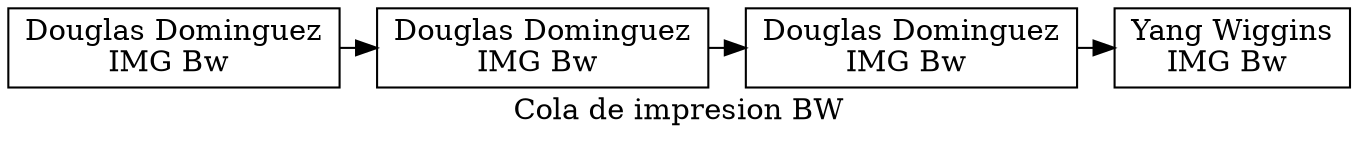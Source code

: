 digraph G{
label="Cola de impresion BW";
node[shape=box];
n603742814[label="Yang Wiggins
IMG Bw "];
n1067040082[label="Douglas Dominguez
IMG Bw "];
n1325547227[label="Douglas Dominguez
IMG Bw "];
n980546781[label="Douglas Dominguez
IMG Bw "];

{rank=same;
n1067040082->n603742814;
n1325547227->n1067040082;
n980546781->n1325547227;

}
}
